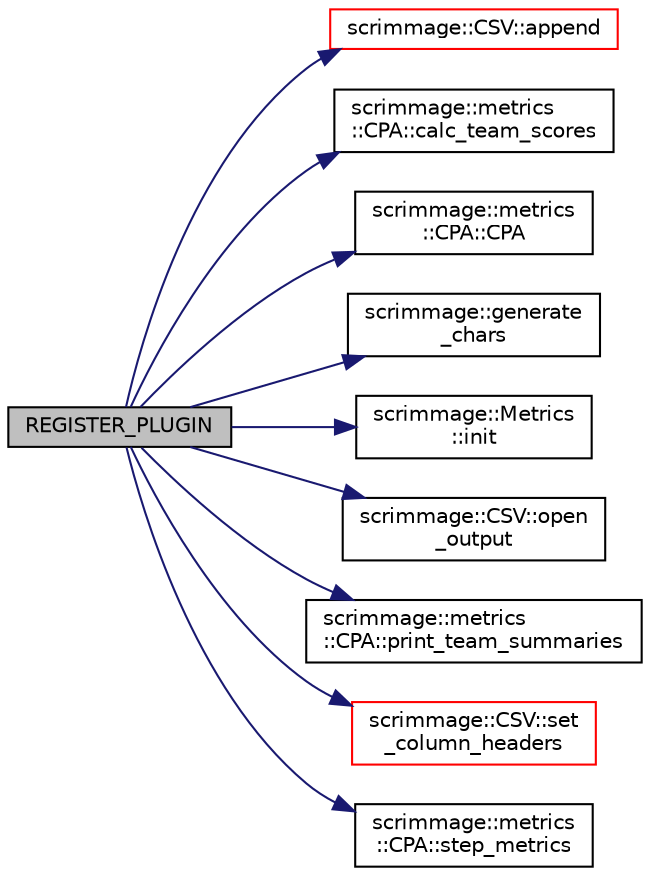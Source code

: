 digraph "REGISTER_PLUGIN"
{
 // LATEX_PDF_SIZE
  edge [fontname="Helvetica",fontsize="10",labelfontname="Helvetica",labelfontsize="10"];
  node [fontname="Helvetica",fontsize="10",shape=record];
  rankdir="LR";
  Node1 [label="REGISTER_PLUGIN",height=0.2,width=0.4,color="black", fillcolor="grey75", style="filled", fontcolor="black",tooltip=" "];
  Node1 -> Node2 [color="midnightblue",fontsize="10",style="solid",fontname="Helvetica"];
  Node2 [label="scrimmage::CSV::append",height=0.2,width=0.4,color="red", fillcolor="white", style="filled",URL="$classscrimmage_1_1CSV.html#a7eae90f44a37b48a68e684aa057c355d",tooltip=" "];
  Node1 -> Node5 [color="midnightblue",fontsize="10",style="solid",fontname="Helvetica"];
  Node5 [label="scrimmage::metrics\l::CPA::calc_team_scores",height=0.2,width=0.4,color="black", fillcolor="white", style="filled",URL="$classscrimmage_1_1metrics_1_1CPA.html#af4ad83f8abc0f2902a22a19957fde67d",tooltip=" "];
  Node1 -> Node6 [color="midnightblue",fontsize="10",style="solid",fontname="Helvetica"];
  Node6 [label="scrimmage::metrics\l::CPA::CPA",height=0.2,width=0.4,color="black", fillcolor="white", style="filled",URL="$classscrimmage_1_1metrics_1_1CPA.html#a07441615550fb838e6ee4c16a69e29db",tooltip=" "];
  Node1 -> Node7 [color="midnightblue",fontsize="10",style="solid",fontname="Helvetica"];
  Node7 [label="scrimmage::generate\l_chars",height=0.2,width=0.4,color="black", fillcolor="white", style="filled",URL="$namespacescrimmage.html#a57df2ae1aec29a03cc5a26db820ee65a",tooltip=" "];
  Node1 -> Node8 [color="midnightblue",fontsize="10",style="solid",fontname="Helvetica"];
  Node8 [label="scrimmage::Metrics\l::init",height=0.2,width=0.4,color="black", fillcolor="white", style="filled",URL="$classscrimmage_1_1Metrics.html#a82ba11476f39774c8458c6c8b2651b15",tooltip=" "];
  Node1 -> Node9 [color="midnightblue",fontsize="10",style="solid",fontname="Helvetica"];
  Node9 [label="scrimmage::CSV::open\l_output",height=0.2,width=0.4,color="black", fillcolor="white", style="filled",URL="$classscrimmage_1_1CSV.html#a446d4ed26ee7e05565db8e81ef900aed",tooltip=" "];
  Node1 -> Node10 [color="midnightblue",fontsize="10",style="solid",fontname="Helvetica"];
  Node10 [label="scrimmage::metrics\l::CPA::print_team_summaries",height=0.2,width=0.4,color="black", fillcolor="white", style="filled",URL="$classscrimmage_1_1metrics_1_1CPA.html#a5a13dff7f66550e549d328d6ca133ea4",tooltip=" "];
  Node1 -> Node11 [color="midnightblue",fontsize="10",style="solid",fontname="Helvetica"];
  Node11 [label="scrimmage::CSV::set\l_column_headers",height=0.2,width=0.4,color="red", fillcolor="white", style="filled",URL="$classscrimmage_1_1CSV.html#a1cfbe562649ebe259a4d1abadc6ab9e8",tooltip=" "];
  Node1 -> Node14 [color="midnightblue",fontsize="10",style="solid",fontname="Helvetica"];
  Node14 [label="scrimmage::metrics\l::CPA::step_metrics",height=0.2,width=0.4,color="black", fillcolor="white", style="filled",URL="$classscrimmage_1_1metrics_1_1CPA.html#a27e91b1b7a6aa995d227a73bdb8090f0",tooltip=" "];
}
